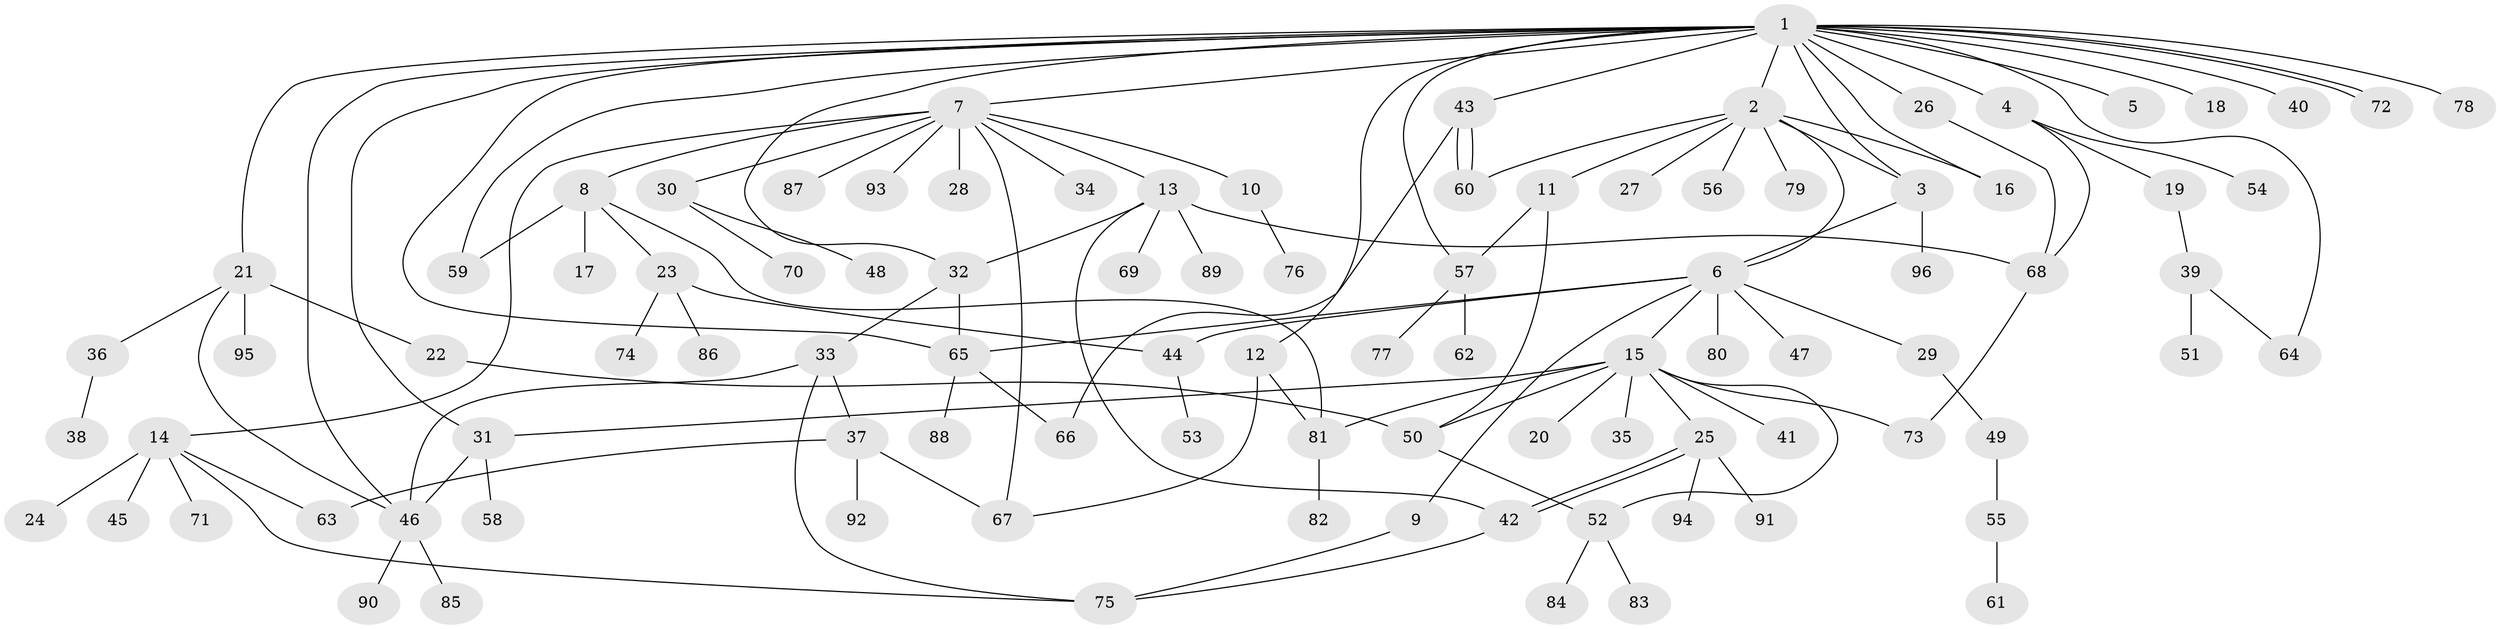 // coarse degree distribution, {23: 0.013888888888888888, 8: 0.027777777777777776, 3: 0.05555555555555555, 4: 0.06944444444444445, 1: 0.5138888888888888, 12: 0.013888888888888888, 15: 0.013888888888888888, 2: 0.18055555555555555, 5: 0.08333333333333333, 7: 0.013888888888888888, 6: 0.013888888888888888}
// Generated by graph-tools (version 1.1) at 2025/23/03/03/25 07:23:55]
// undirected, 96 vertices, 129 edges
graph export_dot {
graph [start="1"]
  node [color=gray90,style=filled];
  1;
  2;
  3;
  4;
  5;
  6;
  7;
  8;
  9;
  10;
  11;
  12;
  13;
  14;
  15;
  16;
  17;
  18;
  19;
  20;
  21;
  22;
  23;
  24;
  25;
  26;
  27;
  28;
  29;
  30;
  31;
  32;
  33;
  34;
  35;
  36;
  37;
  38;
  39;
  40;
  41;
  42;
  43;
  44;
  45;
  46;
  47;
  48;
  49;
  50;
  51;
  52;
  53;
  54;
  55;
  56;
  57;
  58;
  59;
  60;
  61;
  62;
  63;
  64;
  65;
  66;
  67;
  68;
  69;
  70;
  71;
  72;
  73;
  74;
  75;
  76;
  77;
  78;
  79;
  80;
  81;
  82;
  83;
  84;
  85;
  86;
  87;
  88;
  89;
  90;
  91;
  92;
  93;
  94;
  95;
  96;
  1 -- 2;
  1 -- 3;
  1 -- 4;
  1 -- 5;
  1 -- 7;
  1 -- 12;
  1 -- 16;
  1 -- 18;
  1 -- 21;
  1 -- 26;
  1 -- 31;
  1 -- 32;
  1 -- 40;
  1 -- 43;
  1 -- 46;
  1 -- 57;
  1 -- 59;
  1 -- 64;
  1 -- 65;
  1 -- 72;
  1 -- 72;
  1 -- 78;
  2 -- 3;
  2 -- 6;
  2 -- 11;
  2 -- 16;
  2 -- 27;
  2 -- 56;
  2 -- 60;
  2 -- 79;
  3 -- 6;
  3 -- 96;
  4 -- 19;
  4 -- 54;
  4 -- 68;
  6 -- 9;
  6 -- 15;
  6 -- 29;
  6 -- 44;
  6 -- 47;
  6 -- 65;
  6 -- 80;
  7 -- 8;
  7 -- 10;
  7 -- 13;
  7 -- 14;
  7 -- 28;
  7 -- 30;
  7 -- 34;
  7 -- 67;
  7 -- 87;
  7 -- 93;
  8 -- 17;
  8 -- 23;
  8 -- 59;
  8 -- 81;
  9 -- 75;
  10 -- 76;
  11 -- 50;
  11 -- 57;
  12 -- 67;
  12 -- 81;
  13 -- 32;
  13 -- 42;
  13 -- 68;
  13 -- 69;
  13 -- 89;
  14 -- 24;
  14 -- 45;
  14 -- 63;
  14 -- 71;
  14 -- 75;
  15 -- 20;
  15 -- 25;
  15 -- 31;
  15 -- 35;
  15 -- 41;
  15 -- 50;
  15 -- 52;
  15 -- 73;
  15 -- 81;
  19 -- 39;
  21 -- 22;
  21 -- 36;
  21 -- 46;
  21 -- 95;
  22 -- 50;
  23 -- 44;
  23 -- 74;
  23 -- 86;
  25 -- 42;
  25 -- 42;
  25 -- 91;
  25 -- 94;
  26 -- 68;
  29 -- 49;
  30 -- 48;
  30 -- 70;
  31 -- 46;
  31 -- 58;
  32 -- 33;
  32 -- 65;
  33 -- 37;
  33 -- 46;
  33 -- 75;
  36 -- 38;
  37 -- 63;
  37 -- 67;
  37 -- 92;
  39 -- 51;
  39 -- 64;
  42 -- 75;
  43 -- 60;
  43 -- 60;
  43 -- 66;
  44 -- 53;
  46 -- 85;
  46 -- 90;
  49 -- 55;
  50 -- 52;
  52 -- 83;
  52 -- 84;
  55 -- 61;
  57 -- 62;
  57 -- 77;
  65 -- 66;
  65 -- 88;
  68 -- 73;
  81 -- 82;
}
